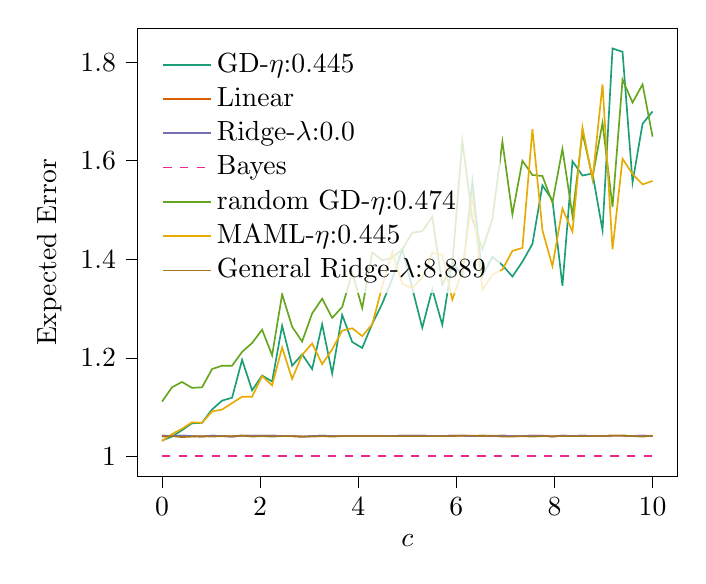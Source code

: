 % This file was created with tikzplotlib v0.10.1.
\begin{tikzpicture}

\definecolor{chocolate217952}{RGB}{217,95,2}
\definecolor{darkcyan27158119}{RGB}{27,158,119}
\definecolor{darkgoldenrod16611829}{RGB}{166,118,29}
\definecolor{darkgray176}{RGB}{176,176,176}
\definecolor{deeppink23141138}{RGB}{231,41,138}
\definecolor{lightslategray117112179}{RGB}{117,112,179}
\definecolor{olivedrab10216630}{RGB}{102,166,30}
\definecolor{orange2301712}{RGB}{230,171,2}

\begin{axis}[
legend cell align={left},
legend style={
  fill opacity=0.8,
  draw opacity=1,
  text opacity=1,
  at={(0.03,0.97)},
  anchor=north west,
  draw=none
},
tick align=outside,
tick pos=left,
x grid style={darkgray176},
xlabel={\(\displaystyle c\)},
xmin=-0.5, xmax=10.5,
xtick style={color=black},
y grid style={darkgray176},
ylabel={Expected Error},
ymin=0.959, ymax=1.869,
ytick style={color=black}
]
\addplot [semithick, darkcyan27158119]
table {%
0 1.032
0.204 1.04
0.408 1.053
0.612 1.067
0.816 1.068
1.02 1.095
1.224 1.113
1.429 1.119
1.633 1.196
1.837 1.134
2.041 1.164
2.245 1.152
2.449 1.265
2.653 1.184
2.857 1.207
3.061 1.177
3.265 1.268
3.469 1.168
3.673 1.287
3.878 1.232
4.082 1.22
4.286 1.269
4.49 1.31
4.694 1.36
4.898 1.42
5.102 1.341
5.306 1.261
5.51 1.339
5.714 1.267
5.918 1.394
6.122 1.367
6.327 1.558
6.531 1.366
6.735 1.405
6.939 1.388
7.143 1.365
7.347 1.395
7.551 1.431
7.755 1.55
7.959 1.52
8.163 1.346
8.367 1.599
8.571 1.57
8.776 1.574
8.98 1.459
9.184 1.828
9.388 1.821
9.592 1.556
9.796 1.675
10 1.7
};
\addlegendentry{GD-$\eta$:0.445}
\addplot [semithick, chocolate217952]
table {%
0 1.042
0.204 1.041
0.408 1.042
0.612 1.041
0.816 1.04
1.02 1.042
1.224 1.041
1.429 1.04
1.633 1.042
1.837 1.042
2.041 1.042
2.245 1.042
2.449 1.041
2.653 1.041
2.857 1.04
3.061 1.041
3.265 1.042
3.469 1.041
3.673 1.041
3.878 1.041
4.082 1.041
4.286 1.041
4.49 1.041
4.694 1.041
4.898 1.042
5.102 1.042
5.306 1.042
5.51 1.041
5.714 1.041
5.918 1.042
6.122 1.042
6.327 1.041
6.531 1.042
6.735 1.041
6.939 1.042
7.143 1.041
7.347 1.041
7.551 1.042
7.755 1.042
7.959 1.04
8.163 1.042
8.367 1.041
8.571 1.042
8.776 1.041
8.98 1.041
9.184 1.042
9.388 1.042
9.592 1.041
9.796 1.042
10 1.041
};
\addlegendentry{Linear}
\addplot [semithick, lightslategray117112179]
table {%
0 1.042
0.204 1.041
0.408 1.042
0.612 1.041
0.816 1.04
1.02 1.042
1.224 1.041
1.429 1.04
1.633 1.042
1.837 1.042
2.041 1.042
2.245 1.042
2.449 1.041
2.653 1.041
2.857 1.04
3.061 1.041
3.265 1.042
3.469 1.041
3.673 1.041
3.878 1.041
4.082 1.041
4.286 1.041
4.49 1.041
4.694 1.041
4.898 1.042
5.102 1.042
5.306 1.042
5.51 1.041
5.714 1.041
5.918 1.042
6.122 1.042
6.327 1.041
6.531 1.042
6.735 1.041
6.939 1.042
7.143 1.041
7.347 1.041
7.551 1.042
7.755 1.042
7.959 1.04
8.163 1.042
8.367 1.041
8.571 1.042
8.776 1.041
8.98 1.041
9.184 1.042
9.388 1.042
9.592 1.041
9.796 1.042
10 1.041
};
\addlegendentry{Ridge-$\lambda$:0.0}
\addplot [semithick, deeppink23141138, dashed]
table {%
0 1.0
0.204 1.0
0.408 1.0
0.612 1.0
0.816 1.0
1.02 1.0
1.224 1.0
1.429 1.0
1.633 1.0
1.837 1.0
2.041 1.0
2.245 1.0
2.449 1.0
2.653 1.0
2.857 1.0
3.061 1.0
3.265 1.0
3.469 1.0
3.673 1.0
3.878 1.0
4.082 1.0
4.286 1.0
4.49 1.0
4.694 1.0
4.898 1.0
5.102 1.0
5.306 1.0
5.51 1.0
5.714 1.0
5.918 1.0
6.122 1.0
6.327 1.0
6.531 1.0
6.735 1.0
6.939 1.0
7.143 1.0
7.347 1.0
7.551 1.0
7.755 1.0
7.959 1.0
8.163 1.0
8.367 1.0
8.571 1.0
8.776 1.0
8.98 1.0
9.184 1.0
9.388 1.0
9.592 1.0
9.796 1.0
10 1.0
};
\addlegendentry{Bayes}
\addplot [semithick, olivedrab10216630]
table {%
0 1.111
0.204 1.14
0.408 1.151
0.612 1.139
0.816 1.14
1.02 1.177
1.224 1.184
1.429 1.184
1.633 1.212
1.837 1.23
2.041 1.257
2.245 1.205
2.449 1.329
2.653 1.263
2.857 1.233
3.061 1.29
3.265 1.32
3.469 1.281
3.673 1.303
3.878 1.373
4.082 1.301
4.286 1.414
4.49 1.398
4.694 1.403
4.898 1.42
5.102 1.454
5.306 1.457
5.51 1.486
5.714 1.348
5.918 1.39
6.122 1.64
6.327 1.481
6.531 1.42
6.735 1.481
6.939 1.639
7.143 1.491
7.347 1.6
7.551 1.571
7.755 1.569
7.959 1.515
8.163 1.624
8.367 1.489
8.571 1.657
8.776 1.566
8.98 1.677
9.184 1.506
9.388 1.765
9.592 1.718
9.796 1.755
10 1.649
};
\addlegendentry{random GD-$\eta$:0.474}
\addplot [semithick, orange2301712]
table {%
0 1.031
0.204 1.045
0.408 1.056
0.612 1.069
0.816 1.068
1.02 1.091
1.224 1.095
1.429 1.108
1.633 1.121
1.837 1.121
2.041 1.163
2.245 1.144
2.449 1.221
2.653 1.157
2.857 1.206
3.061 1.229
3.265 1.187
3.469 1.217
3.673 1.255
3.878 1.26
4.082 1.244
4.286 1.268
4.49 1.345
4.694 1.415
4.898 1.35
5.102 1.342
5.306 1.363
5.51 1.413
5.714 1.409
5.918 1.318
6.122 1.377
6.327 1.527
6.531 1.338
6.735 1.369
6.939 1.379
7.143 1.417
7.347 1.423
7.551 1.664
7.755 1.459
7.959 1.386
8.163 1.503
8.367 1.456
8.571 1.668
8.776 1.562
8.98 1.755
9.184 1.42
9.388 1.604
9.592 1.573
9.796 1.552
10 1.559
};
\addlegendentry{MAML-$\eta$:0.445}
\addplot [semithick, darkgoldenrod16611829]
table {%
0 1.04
0.204 1.041
0.408 1.039
0.612 1.04
0.816 1.041
1.02 1.04
1.224 1.041
1.429 1.041
1.633 1.042
1.837 1.04
2.041 1.041
2.245 1.04
2.449 1.041
2.653 1.041
2.857 1.04
3.061 1.04
3.265 1.041
3.469 1.04
3.673 1.041
3.878 1.041
4.082 1.041
4.286 1.041
4.49 1.041
4.694 1.041
4.898 1.041
5.102 1.041
5.306 1.041
5.51 1.041
5.714 1.041
5.918 1.041
6.122 1.042
6.327 1.042
6.531 1.041
6.735 1.042
6.939 1.04
7.143 1.04
7.347 1.041
7.551 1.04
7.755 1.041
7.959 1.041
8.163 1.041
8.367 1.041
8.571 1.041
8.776 1.041
8.98 1.041
9.184 1.042
9.388 1.042
9.592 1.041
9.796 1.04
10 1.042
};
\addlegendentry{General Ridge-$\lambda$:8.889}
\end{axis}

\end{tikzpicture}
